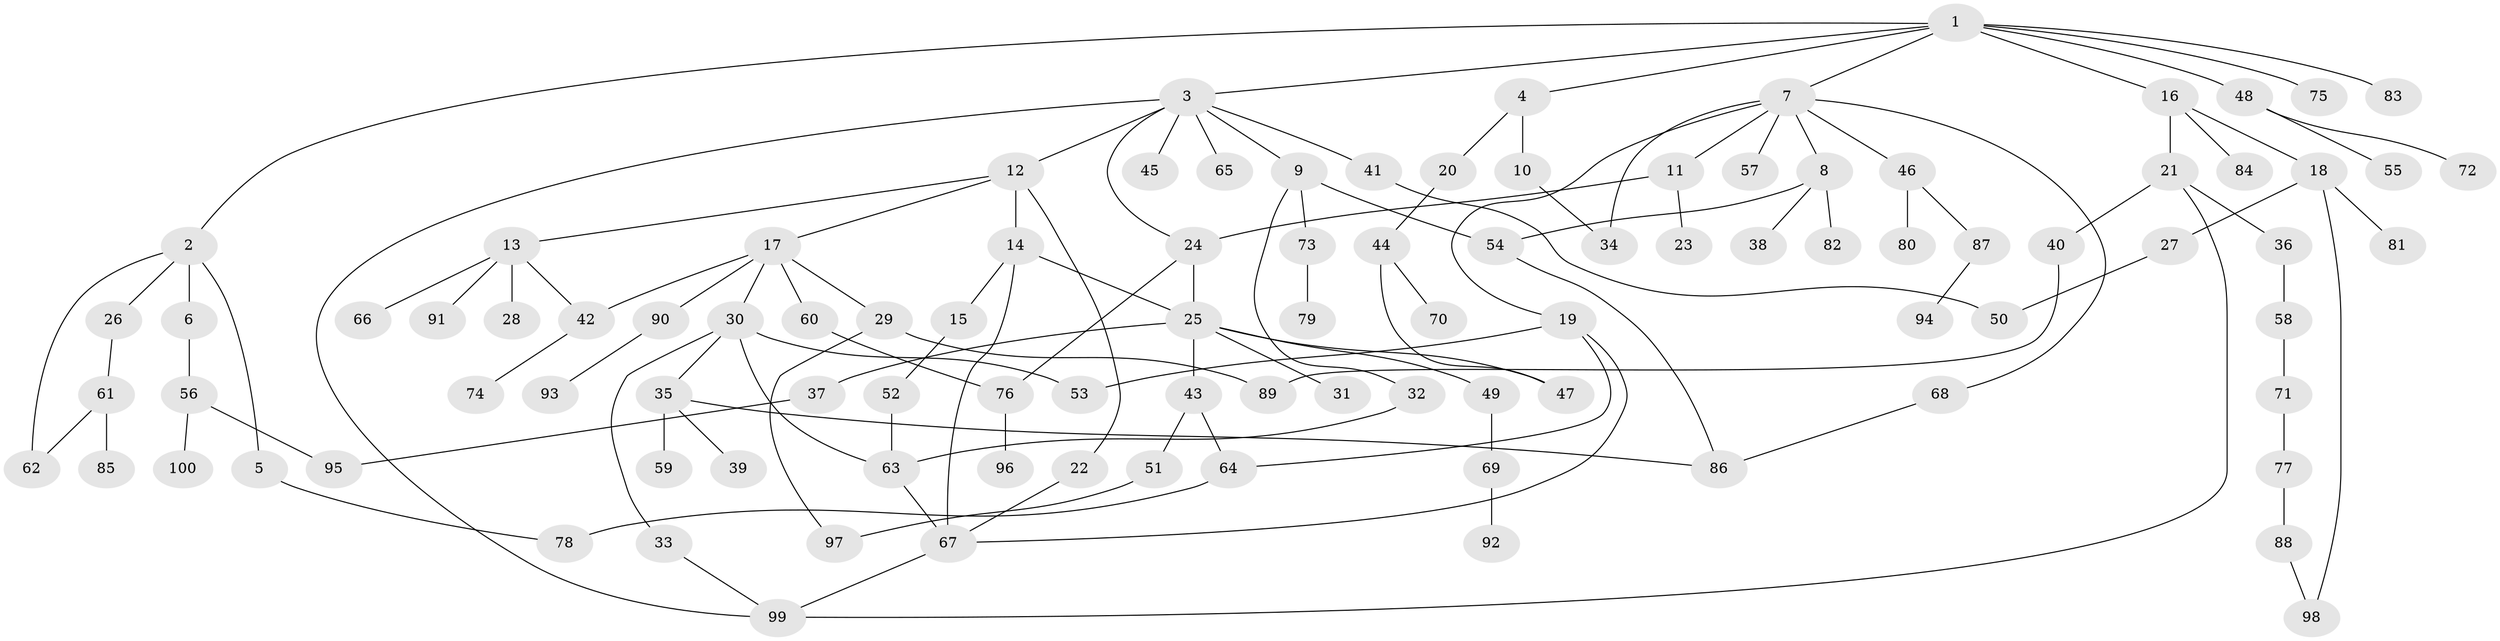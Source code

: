 // Generated by graph-tools (version 1.1) at 2025/11/02/21/25 10:11:06]
// undirected, 100 vertices, 125 edges
graph export_dot {
graph [start="1"]
  node [color=gray90,style=filled];
  1;
  2;
  3;
  4;
  5;
  6;
  7;
  8;
  9;
  10;
  11;
  12;
  13;
  14;
  15;
  16;
  17;
  18;
  19;
  20;
  21;
  22;
  23;
  24;
  25;
  26;
  27;
  28;
  29;
  30;
  31;
  32;
  33;
  34;
  35;
  36;
  37;
  38;
  39;
  40;
  41;
  42;
  43;
  44;
  45;
  46;
  47;
  48;
  49;
  50;
  51;
  52;
  53;
  54;
  55;
  56;
  57;
  58;
  59;
  60;
  61;
  62;
  63;
  64;
  65;
  66;
  67;
  68;
  69;
  70;
  71;
  72;
  73;
  74;
  75;
  76;
  77;
  78;
  79;
  80;
  81;
  82;
  83;
  84;
  85;
  86;
  87;
  88;
  89;
  90;
  91;
  92;
  93;
  94;
  95;
  96;
  97;
  98;
  99;
  100;
  1 -- 2;
  1 -- 3;
  1 -- 4;
  1 -- 7;
  1 -- 16;
  1 -- 48;
  1 -- 75;
  1 -- 83;
  2 -- 5;
  2 -- 6;
  2 -- 26;
  2 -- 62;
  3 -- 9;
  3 -- 12;
  3 -- 41;
  3 -- 45;
  3 -- 65;
  3 -- 24;
  3 -- 99;
  4 -- 10;
  4 -- 20;
  5 -- 78;
  6 -- 56;
  7 -- 8;
  7 -- 11;
  7 -- 19;
  7 -- 34;
  7 -- 46;
  7 -- 57;
  7 -- 68;
  8 -- 38;
  8 -- 82;
  8 -- 54;
  9 -- 32;
  9 -- 54;
  9 -- 73;
  10 -- 34;
  11 -- 23;
  11 -- 24;
  12 -- 13;
  12 -- 14;
  12 -- 17;
  12 -- 22;
  13 -- 28;
  13 -- 42;
  13 -- 66;
  13 -- 91;
  14 -- 15;
  14 -- 25;
  14 -- 67;
  15 -- 52;
  16 -- 18;
  16 -- 21;
  16 -- 84;
  17 -- 29;
  17 -- 30;
  17 -- 60;
  17 -- 90;
  17 -- 42;
  18 -- 27;
  18 -- 81;
  18 -- 98;
  19 -- 53;
  19 -- 67;
  19 -- 64;
  20 -- 44;
  21 -- 36;
  21 -- 40;
  21 -- 99;
  22 -- 67;
  24 -- 76;
  24 -- 25;
  25 -- 31;
  25 -- 37;
  25 -- 43;
  25 -- 47;
  25 -- 49;
  26 -- 61;
  27 -- 50;
  29 -- 97;
  29 -- 89;
  30 -- 33;
  30 -- 35;
  30 -- 63;
  30 -- 53;
  32 -- 63;
  33 -- 99;
  35 -- 39;
  35 -- 59;
  35 -- 86;
  36 -- 58;
  37 -- 95;
  40 -- 89;
  41 -- 50;
  42 -- 74;
  43 -- 51;
  43 -- 64;
  44 -- 70;
  44 -- 47;
  46 -- 80;
  46 -- 87;
  48 -- 55;
  48 -- 72;
  49 -- 69;
  51 -- 97;
  52 -- 63;
  54 -- 86;
  56 -- 100;
  56 -- 95;
  58 -- 71;
  60 -- 76;
  61 -- 62;
  61 -- 85;
  63 -- 67;
  64 -- 78;
  67 -- 99;
  68 -- 86;
  69 -- 92;
  71 -- 77;
  73 -- 79;
  76 -- 96;
  77 -- 88;
  87 -- 94;
  88 -- 98;
  90 -- 93;
}
